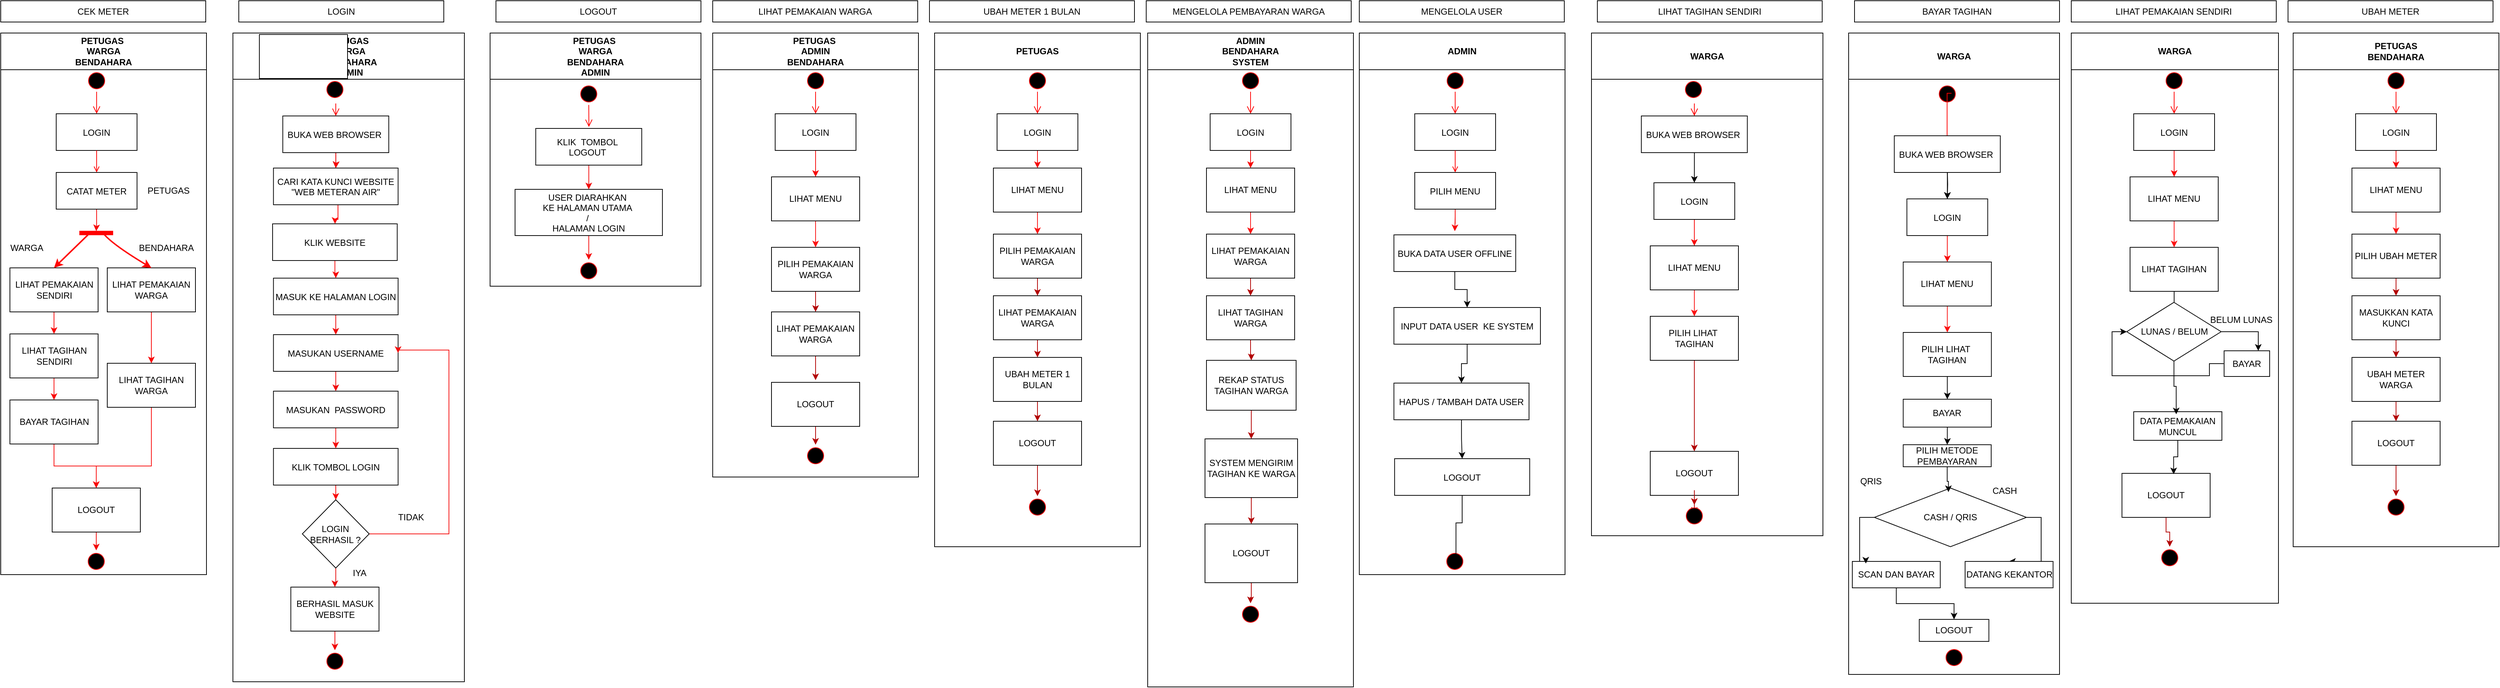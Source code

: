 <mxfile version="26.1.0">
  <diagram name="Page-1" id="Q2uplv5mBYWW7hRqVpVe">
    <mxGraphModel dx="2258" dy="1051" grid="0" gridSize="10" guides="1" tooltips="1" connect="1" arrows="1" fold="1" page="1" pageScale="1" pageWidth="1600" pageHeight="900" background="#ffffff" math="0" shadow="0">
      <root>
        <object label="" id="0">
          <mxCell />
        </object>
        <mxCell id="1" parent="0" />
        <mxCell id="xGgdWjw5-3mbTEyv7rzh-218" value="PETUGAS &#xa;WARGA&#xa;BENDAHARA" style="swimlane;whiteSpace=wrap;startSize=50;" vertex="1" parent="1">
          <mxGeometry x="82" y="136" width="280" height="738" as="geometry" />
        </mxCell>
        <mxCell id="xGgdWjw5-3mbTEyv7rzh-219" value="" style="ellipse;shape=startState;fillColor=#000000;strokeColor=#ff0000;" vertex="1" parent="xGgdWjw5-3mbTEyv7rzh-218">
          <mxGeometry x="115.5" y="50" width="30" height="30" as="geometry" />
        </mxCell>
        <mxCell id="xGgdWjw5-3mbTEyv7rzh-220" value="" style="edgeStyle=elbowEdgeStyle;elbow=horizontal;verticalAlign=bottom;endArrow=open;endSize=8;strokeColor=#FF0000;endFill=1;rounded=0" edge="1" parent="xGgdWjw5-3mbTEyv7rzh-218" source="xGgdWjw5-3mbTEyv7rzh-219" target="xGgdWjw5-3mbTEyv7rzh-221">
          <mxGeometry x="100" y="40" as="geometry">
            <mxPoint x="115" y="110" as="targetPoint" />
          </mxGeometry>
        </mxCell>
        <mxCell id="xGgdWjw5-3mbTEyv7rzh-221" value="LOGIN" style="" vertex="1" parent="xGgdWjw5-3mbTEyv7rzh-218">
          <mxGeometry x="75.5" y="110" width="110" height="50" as="geometry" />
        </mxCell>
        <mxCell id="xGgdWjw5-3mbTEyv7rzh-222" value="" style="endArrow=open;strokeColor=#FF0000;endFill=1;rounded=0;entryX=0.5;entryY=0;entryDx=0;entryDy=0;" edge="1" parent="xGgdWjw5-3mbTEyv7rzh-218" source="xGgdWjw5-3mbTEyv7rzh-221" target="xGgdWjw5-3mbTEyv7rzh-224">
          <mxGeometry relative="1" as="geometry">
            <mxPoint x="115" y="220" as="targetPoint" />
          </mxGeometry>
        </mxCell>
        <mxCell id="xGgdWjw5-3mbTEyv7rzh-223" value="" style="edgeStyle=orthogonalEdgeStyle;rounded=0;orthogonalLoop=1;jettySize=auto;html=1;strokeColor=light-dark(#f70808, #ededed);" edge="1" parent="xGgdWjw5-3mbTEyv7rzh-218" source="xGgdWjw5-3mbTEyv7rzh-224" target="xGgdWjw5-3mbTEyv7rzh-225">
          <mxGeometry relative="1" as="geometry" />
        </mxCell>
        <mxCell id="xGgdWjw5-3mbTEyv7rzh-224" value="CATAT METER" style="" vertex="1" parent="xGgdWjw5-3mbTEyv7rzh-218">
          <mxGeometry x="75.5" y="190" width="110" height="50" as="geometry" />
        </mxCell>
        <mxCell id="xGgdWjw5-3mbTEyv7rzh-225" value="" style="whiteSpace=wrap;strokeColor=#FF0000;fillColor=#FF0000;rotation=90;" vertex="1" parent="xGgdWjw5-3mbTEyv7rzh-218">
          <mxGeometry x="127.5" y="250" width="5" height="45" as="geometry" />
        </mxCell>
        <mxCell id="xGgdWjw5-3mbTEyv7rzh-226" value="" style="edgeStyle=orthogonalEdgeStyle;rounded=0;orthogonalLoop=1;jettySize=auto;html=1;strokeColor=light-dark(#f90606, #ededed);" edge="1" parent="xGgdWjw5-3mbTEyv7rzh-218" source="xGgdWjw5-3mbTEyv7rzh-227" target="xGgdWjw5-3mbTEyv7rzh-235">
          <mxGeometry relative="1" as="geometry" />
        </mxCell>
        <mxCell id="xGgdWjw5-3mbTEyv7rzh-227" value="LIHAT PEMAKAIAN SENDIRI" style="whiteSpace=wrap;html=1;" vertex="1" parent="xGgdWjw5-3mbTEyv7rzh-218">
          <mxGeometry x="12.5" y="320" width="120" height="60" as="geometry" />
        </mxCell>
        <mxCell id="xGgdWjw5-3mbTEyv7rzh-228" value="" style="edgeStyle=orthogonalEdgeStyle;rounded=0;orthogonalLoop=1;jettySize=auto;html=1;strokeColor=light-dark(#F90606,#EDEDED);" edge="1" parent="xGgdWjw5-3mbTEyv7rzh-218" source="xGgdWjw5-3mbTEyv7rzh-229" target="xGgdWjw5-3mbTEyv7rzh-237">
          <mxGeometry relative="1" as="geometry" />
        </mxCell>
        <mxCell id="xGgdWjw5-3mbTEyv7rzh-229" value="LIHAT PEMAKAIAN WARGA" style="whiteSpace=wrap;html=1;" vertex="1" parent="xGgdWjw5-3mbTEyv7rzh-218">
          <mxGeometry x="145" y="320" width="120" height="60" as="geometry" />
        </mxCell>
        <mxCell id="xGgdWjw5-3mbTEyv7rzh-230" value="" style="endArrow=classic;html=1;rounded=0;entryX=0.5;entryY=0;entryDx=0;entryDy=0;exitX=1;exitY=0.75;exitDx=0;exitDy=0;strokeColor=light-dark(#ff0505, #ededed);curved=1;strokeWidth=2;" edge="1" parent="xGgdWjw5-3mbTEyv7rzh-218" source="xGgdWjw5-3mbTEyv7rzh-225" target="xGgdWjw5-3mbTEyv7rzh-227">
          <mxGeometry width="50" height="50" relative="1" as="geometry">
            <mxPoint x="25" y="310" as="sourcePoint" />
            <mxPoint x="75" y="260" as="targetPoint" />
          </mxGeometry>
        </mxCell>
        <mxCell id="xGgdWjw5-3mbTEyv7rzh-231" value="" style="endArrow=classic;html=1;rounded=0;entryX=0.5;entryY=0;entryDx=0;entryDy=0;exitX=1;exitY=0.25;exitDx=0;exitDy=0;strokeColor=light-dark(#ff0505, #ededed);curved=1;strokeWidth=2;" edge="1" parent="xGgdWjw5-3mbTEyv7rzh-218" source="xGgdWjw5-3mbTEyv7rzh-225" target="xGgdWjw5-3mbTEyv7rzh-229">
          <mxGeometry width="50" height="50" relative="1" as="geometry">
            <mxPoint x="241" y="260" as="sourcePoint" />
            <mxPoint x="195" y="305" as="targetPoint" />
            <Array as="points">
              <mxPoint x="155" y="290" />
            </Array>
          </mxGeometry>
        </mxCell>
        <mxCell id="xGgdWjw5-3mbTEyv7rzh-232" value="WARGA" style="text;html=1;align=center;verticalAlign=middle;resizable=0;points=[];autosize=1;strokeColor=none;fillColor=none;" vertex="1" parent="xGgdWjw5-3mbTEyv7rzh-218">
          <mxGeometry y="278" width="70" height="30" as="geometry" />
        </mxCell>
        <mxCell id="xGgdWjw5-3mbTEyv7rzh-233" value="BENDAHARA" style="text;html=1;align=center;verticalAlign=middle;resizable=0;points=[];autosize=1;strokeColor=none;fillColor=none;" vertex="1" parent="xGgdWjw5-3mbTEyv7rzh-218">
          <mxGeometry x="175" y="278" width="100" height="30" as="geometry" />
        </mxCell>
        <mxCell id="xGgdWjw5-3mbTEyv7rzh-234" value="" style="edgeStyle=orthogonalEdgeStyle;rounded=0;orthogonalLoop=1;jettySize=auto;html=1;strokeColor=light-dark(#f90b0b, #ededed);" edge="1" parent="xGgdWjw5-3mbTEyv7rzh-218" source="xGgdWjw5-3mbTEyv7rzh-235" target="xGgdWjw5-3mbTEyv7rzh-239">
          <mxGeometry relative="1" as="geometry" />
        </mxCell>
        <mxCell id="xGgdWjw5-3mbTEyv7rzh-235" value="LIHAT TAGIHAN SENDIRI" style="whiteSpace=wrap;html=1;" vertex="1" parent="xGgdWjw5-3mbTEyv7rzh-218">
          <mxGeometry x="12.5" y="410" width="120" height="60" as="geometry" />
        </mxCell>
        <mxCell id="xGgdWjw5-3mbTEyv7rzh-236" style="edgeStyle=orthogonalEdgeStyle;rounded=0;orthogonalLoop=1;jettySize=auto;html=1;entryX=0.5;entryY=0;entryDx=0;entryDy=0;strokeColor=light-dark(#f90b0b, #ededed);" edge="1" parent="xGgdWjw5-3mbTEyv7rzh-218" source="xGgdWjw5-3mbTEyv7rzh-237" target="xGgdWjw5-3mbTEyv7rzh-241">
          <mxGeometry relative="1" as="geometry">
            <Array as="points">
              <mxPoint x="205" y="590" />
              <mxPoint x="130" y="590" />
            </Array>
          </mxGeometry>
        </mxCell>
        <mxCell id="xGgdWjw5-3mbTEyv7rzh-237" value="LIHAT TAGIHAN WARGA" style="whiteSpace=wrap;html=1;" vertex="1" parent="xGgdWjw5-3mbTEyv7rzh-218">
          <mxGeometry x="145" y="450" width="120" height="60" as="geometry" />
        </mxCell>
        <mxCell id="xGgdWjw5-3mbTEyv7rzh-238" value="" style="edgeStyle=orthogonalEdgeStyle;rounded=0;orthogonalLoop=1;jettySize=auto;html=1;strokeColor=light-dark(#F90B0B,#EDEDED);" edge="1" parent="xGgdWjw5-3mbTEyv7rzh-218" source="xGgdWjw5-3mbTEyv7rzh-239" target="xGgdWjw5-3mbTEyv7rzh-241">
          <mxGeometry relative="1" as="geometry" />
        </mxCell>
        <mxCell id="xGgdWjw5-3mbTEyv7rzh-239" value="BAYAR TAGIHAN" style="whiteSpace=wrap;html=1;" vertex="1" parent="xGgdWjw5-3mbTEyv7rzh-218">
          <mxGeometry x="12.5" y="500" width="120" height="60" as="geometry" />
        </mxCell>
        <mxCell id="xGgdWjw5-3mbTEyv7rzh-240" value="" style="edgeStyle=orthogonalEdgeStyle;rounded=0;orthogonalLoop=1;jettySize=auto;html=1;strokeColor=light-dark(#f20707, #ededed);" edge="1" parent="xGgdWjw5-3mbTEyv7rzh-218" source="xGgdWjw5-3mbTEyv7rzh-241" target="xGgdWjw5-3mbTEyv7rzh-243">
          <mxGeometry relative="1" as="geometry" />
        </mxCell>
        <mxCell id="xGgdWjw5-3mbTEyv7rzh-241" value="LOGOUT" style="whiteSpace=wrap;html=1;" vertex="1" parent="xGgdWjw5-3mbTEyv7rzh-218">
          <mxGeometry x="70" y="620" width="120" height="60" as="geometry" />
        </mxCell>
        <mxCell id="xGgdWjw5-3mbTEyv7rzh-242" value="PETUGAS" style="text;html=1;align=center;verticalAlign=middle;resizable=0;points=[];autosize=1;strokeColor=none;fillColor=none;" vertex="1" parent="xGgdWjw5-3mbTEyv7rzh-218">
          <mxGeometry x="190" y="202" width="75" height="26" as="geometry" />
        </mxCell>
        <mxCell id="xGgdWjw5-3mbTEyv7rzh-243" value="" style="ellipse;shape=startState;fillColor=#000000;strokeColor=#ff0000;" vertex="1" parent="xGgdWjw5-3mbTEyv7rzh-218">
          <mxGeometry x="115" y="705" width="30" height="30" as="geometry" />
        </mxCell>
        <mxCell id="xGgdWjw5-3mbTEyv7rzh-244" value="PETUGAS &#xa;WARGA&#xa;BENDAHARA&#xa;ADMIN" style="swimlane;whiteSpace=wrap;startSize=63;" vertex="1" parent="1">
          <mxGeometry x="398" y="136" width="315" height="884" as="geometry" />
        </mxCell>
        <mxCell id="xGgdWjw5-3mbTEyv7rzh-245" value="" style="ellipse;shape=startState;fillColor=#000000;strokeColor=#ff0000;" vertex="1" parent="xGgdWjw5-3mbTEyv7rzh-244">
          <mxGeometry x="123.82" y="62" width="30" height="30" as="geometry" />
        </mxCell>
        <mxCell id="xGgdWjw5-3mbTEyv7rzh-246" value="" style="edgeStyle=elbowEdgeStyle;elbow=horizontal;verticalAlign=bottom;endArrow=open;endSize=8;strokeColor=#FF0000;endFill=1;rounded=0" edge="1" parent="xGgdWjw5-3mbTEyv7rzh-244" target="xGgdWjw5-3mbTEyv7rzh-249">
          <mxGeometry x="100" y="40" as="geometry">
            <mxPoint x="124.5" y="113" as="targetPoint" />
            <mxPoint x="140" y="96" as="sourcePoint" />
          </mxGeometry>
        </mxCell>
        <mxCell id="xGgdWjw5-3mbTEyv7rzh-247" value="" style="edgeStyle=orthogonalEdgeStyle;rounded=0;orthogonalLoop=1;jettySize=auto;html=1;" edge="1" parent="xGgdWjw5-3mbTEyv7rzh-244" source="xGgdWjw5-3mbTEyv7rzh-249" target="xGgdWjw5-3mbTEyv7rzh-251">
          <mxGeometry relative="1" as="geometry" />
        </mxCell>
        <mxCell id="xGgdWjw5-3mbTEyv7rzh-248" style="edgeStyle=orthogonalEdgeStyle;rounded=0;orthogonalLoop=1;jettySize=auto;html=1;strokeColor=light-dark(#fb0404, #ededed);" edge="1" parent="xGgdWjw5-3mbTEyv7rzh-244" source="xGgdWjw5-3mbTEyv7rzh-249" target="xGgdWjw5-3mbTEyv7rzh-251">
          <mxGeometry relative="1" as="geometry" />
        </mxCell>
        <mxCell id="xGgdWjw5-3mbTEyv7rzh-249" value="BUKA WEB BROWSER " style="" vertex="1" parent="xGgdWjw5-3mbTEyv7rzh-244">
          <mxGeometry x="67.87" y="113" width="144.25" height="50" as="geometry" />
        </mxCell>
        <mxCell id="xGgdWjw5-3mbTEyv7rzh-250" value="" style="edgeStyle=orthogonalEdgeStyle;rounded=0;orthogonalLoop=1;jettySize=auto;html=1;strokeColor=light-dark(#FB0404,#EDEDED);" edge="1" parent="xGgdWjw5-3mbTEyv7rzh-244" source="xGgdWjw5-3mbTEyv7rzh-251" target="xGgdWjw5-3mbTEyv7rzh-253">
          <mxGeometry relative="1" as="geometry">
            <Array as="points">
              <mxPoint x="143" y="254" />
              <mxPoint x="139" y="254" />
            </Array>
          </mxGeometry>
        </mxCell>
        <mxCell id="xGgdWjw5-3mbTEyv7rzh-251" value="CARI KATA KUNCI WEBSITE&#xa;&quot;WEB METERAN AIR&quot;" style="" vertex="1" parent="xGgdWjw5-3mbTEyv7rzh-244">
          <mxGeometry x="55.18" y="184" width="169.63" height="50" as="geometry" />
        </mxCell>
        <mxCell id="xGgdWjw5-3mbTEyv7rzh-252" value="" style="edgeStyle=orthogonalEdgeStyle;rounded=0;orthogonalLoop=1;jettySize=auto;html=1;strokeColor=light-dark(#f70808, #ededed);" edge="1" parent="xGgdWjw5-3mbTEyv7rzh-244" source="xGgdWjw5-3mbTEyv7rzh-253" target="xGgdWjw5-3mbTEyv7rzh-255">
          <mxGeometry relative="1" as="geometry" />
        </mxCell>
        <mxCell id="xGgdWjw5-3mbTEyv7rzh-253" value="KLIK WEBSITE" style="" vertex="1" parent="xGgdWjw5-3mbTEyv7rzh-244">
          <mxGeometry x="54.0" y="260" width="169.63" height="50" as="geometry" />
        </mxCell>
        <mxCell id="xGgdWjw5-3mbTEyv7rzh-254" value="" style="edgeStyle=orthogonalEdgeStyle;rounded=0;orthogonalLoop=1;jettySize=auto;html=1;strokeColor=light-dark(#ef0b0b, #ededed);" edge="1" parent="xGgdWjw5-3mbTEyv7rzh-244" source="xGgdWjw5-3mbTEyv7rzh-255" target="xGgdWjw5-3mbTEyv7rzh-257">
          <mxGeometry relative="1" as="geometry">
            <Array as="points">
              <mxPoint x="140" y="395" />
              <mxPoint x="140" y="395" />
            </Array>
          </mxGeometry>
        </mxCell>
        <mxCell id="xGgdWjw5-3mbTEyv7rzh-255" value="MASUK KE HALAMAN LOGIN" style="" vertex="1" parent="xGgdWjw5-3mbTEyv7rzh-244">
          <mxGeometry x="55.18" y="334" width="169.63" height="50" as="geometry" />
        </mxCell>
        <mxCell id="xGgdWjw5-3mbTEyv7rzh-256" value="" style="edgeStyle=orthogonalEdgeStyle;rounded=0;orthogonalLoop=1;jettySize=auto;html=1;strokeColor=light-dark(#EF0B0B,#EDEDED);" edge="1" parent="xGgdWjw5-3mbTEyv7rzh-244" source="xGgdWjw5-3mbTEyv7rzh-257" target="xGgdWjw5-3mbTEyv7rzh-259">
          <mxGeometry relative="1" as="geometry" />
        </mxCell>
        <mxCell id="xGgdWjw5-3mbTEyv7rzh-257" value="MASUKAN USERNAME" style="" vertex="1" parent="xGgdWjw5-3mbTEyv7rzh-244">
          <mxGeometry x="55.18" y="411" width="169.63" height="50" as="geometry" />
        </mxCell>
        <mxCell id="xGgdWjw5-3mbTEyv7rzh-258" value="" style="edgeStyle=orthogonalEdgeStyle;rounded=0;orthogonalLoop=1;jettySize=auto;html=1;strokeColor=light-dark(#f50f0f, #ededed);" edge="1" parent="xGgdWjw5-3mbTEyv7rzh-244" source="xGgdWjw5-3mbTEyv7rzh-259" target="xGgdWjw5-3mbTEyv7rzh-261">
          <mxGeometry relative="1" as="geometry" />
        </mxCell>
        <mxCell id="xGgdWjw5-3mbTEyv7rzh-259" value="MASUKAN  PASSWORD" style="" vertex="1" parent="xGgdWjw5-3mbTEyv7rzh-244">
          <mxGeometry x="55.18" y="488" width="169.63" height="50" as="geometry" />
        </mxCell>
        <mxCell id="xGgdWjw5-3mbTEyv7rzh-260" value="" style="edgeStyle=orthogonalEdgeStyle;rounded=0;orthogonalLoop=1;jettySize=auto;html=1;strokeColor=light-dark(#f90606, #ededed);" edge="1" parent="xGgdWjw5-3mbTEyv7rzh-244" source="xGgdWjw5-3mbTEyv7rzh-261" target="xGgdWjw5-3mbTEyv7rzh-264">
          <mxGeometry relative="1" as="geometry" />
        </mxCell>
        <mxCell id="xGgdWjw5-3mbTEyv7rzh-261" value="KLIK TOMBOL LOGIN" style="" vertex="1" parent="xGgdWjw5-3mbTEyv7rzh-244">
          <mxGeometry x="55.18" y="566" width="169.63" height="50" as="geometry" />
        </mxCell>
        <mxCell id="xGgdWjw5-3mbTEyv7rzh-262" style="edgeStyle=orthogonalEdgeStyle;rounded=0;orthogonalLoop=1;jettySize=auto;html=1;entryX=1;entryY=0.5;entryDx=0;entryDy=0;strokeColor=light-dark(#F50F0F,#EDEDED);" edge="1" parent="xGgdWjw5-3mbTEyv7rzh-244" source="xGgdWjw5-3mbTEyv7rzh-264" target="xGgdWjw5-3mbTEyv7rzh-257">
          <mxGeometry relative="1" as="geometry">
            <mxPoint x="265" y="432" as="targetPoint" />
            <Array as="points">
              <mxPoint x="294" y="683" />
              <mxPoint x="294" y="432" />
              <mxPoint x="225" y="432" />
            </Array>
          </mxGeometry>
        </mxCell>
        <mxCell id="xGgdWjw5-3mbTEyv7rzh-263" value="" style="edgeStyle=orthogonalEdgeStyle;rounded=0;orthogonalLoop=1;jettySize=auto;html=1;strokeColor=light-dark(#e60f0f, #ededed);" edge="1" parent="xGgdWjw5-3mbTEyv7rzh-244" source="xGgdWjw5-3mbTEyv7rzh-264" target="xGgdWjw5-3mbTEyv7rzh-266">
          <mxGeometry relative="1" as="geometry" />
        </mxCell>
        <mxCell id="xGgdWjw5-3mbTEyv7rzh-264" value="LOGIN BERHASIL ?" style="rhombus;whiteSpace=wrap;html=1;" vertex="1" parent="xGgdWjw5-3mbTEyv7rzh-244">
          <mxGeometry x="94.49" y="636" width="91.01" height="93" as="geometry" />
        </mxCell>
        <mxCell id="xGgdWjw5-3mbTEyv7rzh-265" value="" style="edgeStyle=orthogonalEdgeStyle;rounded=0;orthogonalLoop=1;jettySize=auto;html=1;strokeColor=light-dark(#f10404, #ededed);" edge="1" parent="xGgdWjw5-3mbTEyv7rzh-244" source="xGgdWjw5-3mbTEyv7rzh-266" target="xGgdWjw5-3mbTEyv7rzh-267">
          <mxGeometry relative="1" as="geometry" />
        </mxCell>
        <mxCell id="xGgdWjw5-3mbTEyv7rzh-266" value="BERHASIL MASUK WEBSITE" style="whiteSpace=wrap;html=1;" vertex="1" parent="xGgdWjw5-3mbTEyv7rzh-244">
          <mxGeometry x="78.815" y="755" width="120" height="60" as="geometry" />
        </mxCell>
        <mxCell id="xGgdWjw5-3mbTEyv7rzh-267" value="" style="ellipse;shape=startState;fillColor=#000000;strokeColor=#ff0000;" vertex="1" parent="xGgdWjw5-3mbTEyv7rzh-244">
          <mxGeometry x="123.81" y="841" width="30" height="30" as="geometry" />
        </mxCell>
        <mxCell id="xGgdWjw5-3mbTEyv7rzh-268" value="TIDAK" style="text;html=1;align=center;verticalAlign=middle;resizable=0;points=[];autosize=1;strokeColor=none;fillColor=none;" vertex="1" parent="xGgdWjw5-3mbTEyv7rzh-244">
          <mxGeometry x="215" y="647" width="53" height="26" as="geometry" />
        </mxCell>
        <mxCell id="xGgdWjw5-3mbTEyv7rzh-269" value="IYA" style="text;html=1;align=center;verticalAlign=middle;resizable=0;points=[];autosize=1;strokeColor=none;fillColor=none;" vertex="1" parent="xGgdWjw5-3mbTEyv7rzh-244">
          <mxGeometry x="153.82" y="723" width="36" height="26" as="geometry" />
        </mxCell>
        <mxCell id="xGgdWjw5-3mbTEyv7rzh-270" value="PETUGAS &#xa;WARGA&#xa;BENDAHARA&#xa;ADMIN" style="swimlane;whiteSpace=wrap;startSize=63;" vertex="1" parent="1">
          <mxGeometry x="748" y="136" width="287" height="345" as="geometry" />
        </mxCell>
        <mxCell id="xGgdWjw5-3mbTEyv7rzh-271" value="" style="edgeStyle=orthogonalEdgeStyle;rounded=0;orthogonalLoop=1;jettySize=auto;html=1;strokeColor=light-dark(#f20d0d, #ededed);" edge="1" parent="xGgdWjw5-3mbTEyv7rzh-270" source="xGgdWjw5-3mbTEyv7rzh-272" target="xGgdWjw5-3mbTEyv7rzh-274">
          <mxGeometry relative="1" as="geometry" />
        </mxCell>
        <mxCell id="xGgdWjw5-3mbTEyv7rzh-272" value="KLIK  TOMBOL &#xa;LOGOUT " style="" vertex="1" parent="xGgdWjw5-3mbTEyv7rzh-270">
          <mxGeometry x="62.15" y="130" width="144.25" height="50" as="geometry" />
        </mxCell>
        <mxCell id="xGgdWjw5-3mbTEyv7rzh-273" value="" style="edgeStyle=orthogonalEdgeStyle;rounded=0;orthogonalLoop=1;jettySize=auto;html=1;strokeColor=light-dark(#f40b0b, #ededed);" edge="1" parent="xGgdWjw5-3mbTEyv7rzh-270" source="xGgdWjw5-3mbTEyv7rzh-274" target="xGgdWjw5-3mbTEyv7rzh-277">
          <mxGeometry relative="1" as="geometry" />
        </mxCell>
        <mxCell id="xGgdWjw5-3mbTEyv7rzh-274" value="USER DIARAHKAN &#xa;KE HALAMAN UTAMA &#xa;/ &#xa;HALAMAN LOGIN" style="" vertex="1" parent="xGgdWjw5-3mbTEyv7rzh-270">
          <mxGeometry x="33.99" y="213" width="200.57" height="63" as="geometry" />
        </mxCell>
        <mxCell id="xGgdWjw5-3mbTEyv7rzh-275" value="" style="ellipse;shape=startState;fillColor=#000000;strokeColor=#ff0000;" vertex="1" parent="xGgdWjw5-3mbTEyv7rzh-270">
          <mxGeometry x="119.28" y="68" width="30" height="30" as="geometry" />
        </mxCell>
        <mxCell id="xGgdWjw5-3mbTEyv7rzh-276" value="" style="edgeStyle=elbowEdgeStyle;elbow=horizontal;verticalAlign=bottom;endArrow=open;endSize=8;strokeColor=#FF0000;endFill=1;rounded=0" edge="1" parent="xGgdWjw5-3mbTEyv7rzh-270" source="xGgdWjw5-3mbTEyv7rzh-275">
          <mxGeometry x="-594" y="-1" as="geometry">
            <mxPoint x="134.25" y="128" as="targetPoint" />
          </mxGeometry>
        </mxCell>
        <mxCell id="xGgdWjw5-3mbTEyv7rzh-277" value="" style="ellipse;shape=startState;fillColor=#000000;strokeColor=#ff0000;" vertex="1" parent="xGgdWjw5-3mbTEyv7rzh-270">
          <mxGeometry x="119.28" y="309" width="30" height="30" as="geometry" />
        </mxCell>
        <mxCell id="xGgdWjw5-3mbTEyv7rzh-278" value="PETUGAS &#xa;ADMIN&#xa;BENDAHARA" style="swimlane;whiteSpace=wrap;startSize=50;" vertex="1" parent="1">
          <mxGeometry x="1051" y="136" width="280" height="605" as="geometry" />
        </mxCell>
        <mxCell id="xGgdWjw5-3mbTEyv7rzh-279" value="" style="ellipse;shape=startState;fillColor=#000000;strokeColor=#ff0000;" vertex="1" parent="xGgdWjw5-3mbTEyv7rzh-278">
          <mxGeometry x="125" y="50" width="30" height="30" as="geometry" />
        </mxCell>
        <mxCell id="xGgdWjw5-3mbTEyv7rzh-280" value="" style="edgeStyle=elbowEdgeStyle;elbow=horizontal;verticalAlign=bottom;endArrow=open;endSize=8;strokeColor=#FF0000;endFill=1;rounded=0" edge="1" parent="xGgdWjw5-3mbTEyv7rzh-278" source="xGgdWjw5-3mbTEyv7rzh-279" target="xGgdWjw5-3mbTEyv7rzh-282">
          <mxGeometry x="100" y="40" as="geometry">
            <mxPoint x="124.5" y="110" as="targetPoint" />
          </mxGeometry>
        </mxCell>
        <mxCell id="xGgdWjw5-3mbTEyv7rzh-281" value="" style="edgeStyle=orthogonalEdgeStyle;rounded=0;orthogonalLoop=1;jettySize=auto;html=1;strokeColor=light-dark(#f70808, #ededed);" edge="1" parent="xGgdWjw5-3mbTEyv7rzh-278" source="xGgdWjw5-3mbTEyv7rzh-282" target="xGgdWjw5-3mbTEyv7rzh-284">
          <mxGeometry relative="1" as="geometry" />
        </mxCell>
        <mxCell id="xGgdWjw5-3mbTEyv7rzh-282" value="LOGIN" style="" vertex="1" parent="xGgdWjw5-3mbTEyv7rzh-278">
          <mxGeometry x="85" y="110" width="110" height="50" as="geometry" />
        </mxCell>
        <mxCell id="xGgdWjw5-3mbTEyv7rzh-283" value="" style="edgeStyle=orthogonalEdgeStyle;rounded=0;orthogonalLoop=1;jettySize=auto;html=1;strokeColor=light-dark(#fb1313, #ededed);" edge="1" parent="xGgdWjw5-3mbTEyv7rzh-278" source="xGgdWjw5-3mbTEyv7rzh-284" target="xGgdWjw5-3mbTEyv7rzh-286">
          <mxGeometry relative="1" as="geometry" />
        </mxCell>
        <mxCell id="xGgdWjw5-3mbTEyv7rzh-284" value="LIHAT MENU" style="whiteSpace=wrap;html=1;" vertex="1" parent="xGgdWjw5-3mbTEyv7rzh-278">
          <mxGeometry x="80" y="196" width="120" height="60" as="geometry" />
        </mxCell>
        <mxCell id="xGgdWjw5-3mbTEyv7rzh-285" value="" style="edgeStyle=orthogonalEdgeStyle;rounded=0;orthogonalLoop=1;jettySize=auto;html=1;fillColor=#e51400;strokeColor=#B20000;" edge="1" parent="xGgdWjw5-3mbTEyv7rzh-278" source="xGgdWjw5-3mbTEyv7rzh-286" target="xGgdWjw5-3mbTEyv7rzh-288">
          <mxGeometry relative="1" as="geometry" />
        </mxCell>
        <mxCell id="xGgdWjw5-3mbTEyv7rzh-286" value="PILIH PEMAKAIAN WARGA" style="whiteSpace=wrap;html=1;" vertex="1" parent="xGgdWjw5-3mbTEyv7rzh-278">
          <mxGeometry x="80" y="292" width="120" height="60" as="geometry" />
        </mxCell>
        <mxCell id="xGgdWjw5-3mbTEyv7rzh-287" value="" style="edgeStyle=orthogonalEdgeStyle;rounded=0;orthogonalLoop=1;jettySize=auto;html=1;fillColor=#e51400;strokeColor=#B20000;" edge="1" parent="xGgdWjw5-3mbTEyv7rzh-278" source="xGgdWjw5-3mbTEyv7rzh-288">
          <mxGeometry relative="1" as="geometry">
            <mxPoint x="140" y="473" as="targetPoint" />
          </mxGeometry>
        </mxCell>
        <mxCell id="xGgdWjw5-3mbTEyv7rzh-288" value="LIHAT PEMAKAIAN WARGA" style="whiteSpace=wrap;html=1;" vertex="1" parent="xGgdWjw5-3mbTEyv7rzh-278">
          <mxGeometry x="80" y="380" width="120" height="60" as="geometry" />
        </mxCell>
        <mxCell id="xGgdWjw5-3mbTEyv7rzh-289" value="" style="edgeStyle=orthogonalEdgeStyle;rounded=0;orthogonalLoop=1;jettySize=auto;html=1;fillColor=#e51400;strokeColor=#B20000;" edge="1" parent="xGgdWjw5-3mbTEyv7rzh-278" source="xGgdWjw5-3mbTEyv7rzh-290" target="xGgdWjw5-3mbTEyv7rzh-291">
          <mxGeometry relative="1" as="geometry" />
        </mxCell>
        <mxCell id="xGgdWjw5-3mbTEyv7rzh-290" value="LOGOUT" style="whiteSpace=wrap;html=1;" vertex="1" parent="xGgdWjw5-3mbTEyv7rzh-278">
          <mxGeometry x="80" y="476" width="120" height="60" as="geometry" />
        </mxCell>
        <mxCell id="xGgdWjw5-3mbTEyv7rzh-291" value="" style="ellipse;shape=startState;fillColor=#000000;strokeColor=#ff0000;" vertex="1" parent="xGgdWjw5-3mbTEyv7rzh-278">
          <mxGeometry x="125" y="561" width="30" height="30" as="geometry" />
        </mxCell>
        <mxCell id="xGgdWjw5-3mbTEyv7rzh-292" value="PETUGAS" style="swimlane;whiteSpace=wrap;startSize=50;" vertex="1" parent="1">
          <mxGeometry x="1353" y="136" width="280" height="700" as="geometry" />
        </mxCell>
        <mxCell id="xGgdWjw5-3mbTEyv7rzh-293" value="" style="ellipse;shape=startState;fillColor=#000000;strokeColor=#ff0000;" vertex="1" parent="xGgdWjw5-3mbTEyv7rzh-292">
          <mxGeometry x="125" y="50" width="30" height="30" as="geometry" />
        </mxCell>
        <mxCell id="xGgdWjw5-3mbTEyv7rzh-294" value="" style="edgeStyle=elbowEdgeStyle;elbow=horizontal;verticalAlign=bottom;endArrow=open;endSize=8;strokeColor=#FF0000;endFill=1;rounded=0" edge="1" parent="xGgdWjw5-3mbTEyv7rzh-292" source="xGgdWjw5-3mbTEyv7rzh-293" target="xGgdWjw5-3mbTEyv7rzh-296">
          <mxGeometry x="100" y="40" as="geometry">
            <mxPoint x="124.5" y="110" as="targetPoint" />
          </mxGeometry>
        </mxCell>
        <mxCell id="xGgdWjw5-3mbTEyv7rzh-295" value="" style="edgeStyle=orthogonalEdgeStyle;rounded=0;orthogonalLoop=1;jettySize=auto;html=1;strokeColor=light-dark(#f70808, #ededed);" edge="1" parent="xGgdWjw5-3mbTEyv7rzh-292" source="xGgdWjw5-3mbTEyv7rzh-296" target="xGgdWjw5-3mbTEyv7rzh-298">
          <mxGeometry relative="1" as="geometry" />
        </mxCell>
        <mxCell id="xGgdWjw5-3mbTEyv7rzh-296" value="LOGIN" style="" vertex="1" parent="xGgdWjw5-3mbTEyv7rzh-292">
          <mxGeometry x="85" y="110" width="110" height="50" as="geometry" />
        </mxCell>
        <mxCell id="xGgdWjw5-3mbTEyv7rzh-297" value="" style="edgeStyle=orthogonalEdgeStyle;rounded=0;orthogonalLoop=1;jettySize=auto;html=1;strokeColor=light-dark(#fb1313, #ededed);" edge="1" parent="xGgdWjw5-3mbTEyv7rzh-292" source="xGgdWjw5-3mbTEyv7rzh-298" target="xGgdWjw5-3mbTEyv7rzh-300">
          <mxGeometry relative="1" as="geometry" />
        </mxCell>
        <mxCell id="xGgdWjw5-3mbTEyv7rzh-298" value="LIHAT MENU" style="whiteSpace=wrap;html=1;" vertex="1" parent="xGgdWjw5-3mbTEyv7rzh-292">
          <mxGeometry x="80" y="184" width="120" height="60" as="geometry" />
        </mxCell>
        <mxCell id="xGgdWjw5-3mbTEyv7rzh-299" value="" style="edgeStyle=orthogonalEdgeStyle;rounded=0;orthogonalLoop=1;jettySize=auto;html=1;fillColor=#e51400;strokeColor=#B20000;" edge="1" parent="xGgdWjw5-3mbTEyv7rzh-292" source="xGgdWjw5-3mbTEyv7rzh-300" target="xGgdWjw5-3mbTEyv7rzh-302">
          <mxGeometry relative="1" as="geometry" />
        </mxCell>
        <mxCell id="xGgdWjw5-3mbTEyv7rzh-300" value="PILIH PEMAKAIAN WARGA" style="whiteSpace=wrap;html=1;" vertex="1" parent="xGgdWjw5-3mbTEyv7rzh-292">
          <mxGeometry x="80" y="274" width="120" height="60" as="geometry" />
        </mxCell>
        <mxCell id="xGgdWjw5-3mbTEyv7rzh-301" value="" style="edgeStyle=orthogonalEdgeStyle;rounded=0;orthogonalLoop=1;jettySize=auto;html=1;fillColor=#e51400;strokeColor=#B20000;" edge="1" parent="xGgdWjw5-3mbTEyv7rzh-292" source="xGgdWjw5-3mbTEyv7rzh-302" target="xGgdWjw5-3mbTEyv7rzh-304">
          <mxGeometry relative="1" as="geometry" />
        </mxCell>
        <mxCell id="xGgdWjw5-3mbTEyv7rzh-302" value="LIHAT PEMAKAIAN WARGA" style="whiteSpace=wrap;html=1;" vertex="1" parent="xGgdWjw5-3mbTEyv7rzh-292">
          <mxGeometry x="80" y="358" width="120" height="60" as="geometry" />
        </mxCell>
        <mxCell id="xGgdWjw5-3mbTEyv7rzh-303" value="" style="edgeStyle=orthogonalEdgeStyle;rounded=0;orthogonalLoop=1;jettySize=auto;html=1;fillColor=#e51400;strokeColor=#B20000;" edge="1" parent="xGgdWjw5-3mbTEyv7rzh-292" source="xGgdWjw5-3mbTEyv7rzh-304" target="xGgdWjw5-3mbTEyv7rzh-306">
          <mxGeometry relative="1" as="geometry" />
        </mxCell>
        <mxCell id="xGgdWjw5-3mbTEyv7rzh-304" value="UBAH METER 1 BULAN" style="whiteSpace=wrap;html=1;" vertex="1" parent="xGgdWjw5-3mbTEyv7rzh-292">
          <mxGeometry x="80" y="442" width="120" height="60" as="geometry" />
        </mxCell>
        <mxCell id="xGgdWjw5-3mbTEyv7rzh-305" value="" style="edgeStyle=orthogonalEdgeStyle;rounded=0;orthogonalLoop=1;jettySize=auto;html=1;fillColor=#e51400;strokeColor=#B20000;" edge="1" parent="xGgdWjw5-3mbTEyv7rzh-292" source="xGgdWjw5-3mbTEyv7rzh-306" target="xGgdWjw5-3mbTEyv7rzh-307">
          <mxGeometry relative="1" as="geometry" />
        </mxCell>
        <mxCell id="xGgdWjw5-3mbTEyv7rzh-306" value="LOGOUT" style="whiteSpace=wrap;html=1;" vertex="1" parent="xGgdWjw5-3mbTEyv7rzh-292">
          <mxGeometry x="80" y="529" width="120" height="60" as="geometry" />
        </mxCell>
        <mxCell id="xGgdWjw5-3mbTEyv7rzh-307" value="" style="ellipse;shape=startState;fillColor=#000000;strokeColor=#ff0000;" vertex="1" parent="xGgdWjw5-3mbTEyv7rzh-292">
          <mxGeometry x="125" y="631" width="30" height="30" as="geometry" />
        </mxCell>
        <mxCell id="xGgdWjw5-3mbTEyv7rzh-308" value="ADMIN&#xa;BENDAHARA&#xa;SYSTEM" style="swimlane;whiteSpace=wrap;startSize=50;" vertex="1" parent="1">
          <mxGeometry x="1643" y="136" width="280" height="891" as="geometry" />
        </mxCell>
        <mxCell id="xGgdWjw5-3mbTEyv7rzh-309" value="" style="ellipse;shape=startState;fillColor=#000000;strokeColor=#ff0000;" vertex="1" parent="xGgdWjw5-3mbTEyv7rzh-308">
          <mxGeometry x="125" y="50" width="30" height="30" as="geometry" />
        </mxCell>
        <mxCell id="xGgdWjw5-3mbTEyv7rzh-310" value="" style="edgeStyle=elbowEdgeStyle;elbow=horizontal;verticalAlign=bottom;endArrow=open;endSize=8;strokeColor=#FF0000;endFill=1;rounded=0" edge="1" parent="xGgdWjw5-3mbTEyv7rzh-308" source="xGgdWjw5-3mbTEyv7rzh-309" target="xGgdWjw5-3mbTEyv7rzh-312">
          <mxGeometry x="100" y="40" as="geometry">
            <mxPoint x="124.5" y="110" as="targetPoint" />
          </mxGeometry>
        </mxCell>
        <mxCell id="xGgdWjw5-3mbTEyv7rzh-311" value="" style="edgeStyle=orthogonalEdgeStyle;rounded=0;orthogonalLoop=1;jettySize=auto;html=1;strokeColor=light-dark(#f70808, #ededed);" edge="1" parent="xGgdWjw5-3mbTEyv7rzh-308" source="xGgdWjw5-3mbTEyv7rzh-312" target="xGgdWjw5-3mbTEyv7rzh-314">
          <mxGeometry relative="1" as="geometry" />
        </mxCell>
        <mxCell id="xGgdWjw5-3mbTEyv7rzh-312" value="LOGIN" style="" vertex="1" parent="xGgdWjw5-3mbTEyv7rzh-308">
          <mxGeometry x="85" y="110" width="110" height="50" as="geometry" />
        </mxCell>
        <mxCell id="xGgdWjw5-3mbTEyv7rzh-313" value="" style="edgeStyle=orthogonalEdgeStyle;rounded=0;orthogonalLoop=1;jettySize=auto;html=1;strokeColor=light-dark(#fb1313, #ededed);" edge="1" parent="xGgdWjw5-3mbTEyv7rzh-308" source="xGgdWjw5-3mbTEyv7rzh-314" target="xGgdWjw5-3mbTEyv7rzh-316">
          <mxGeometry relative="1" as="geometry" />
        </mxCell>
        <mxCell id="xGgdWjw5-3mbTEyv7rzh-314" value="LIHAT MENU" style="whiteSpace=wrap;html=1;" vertex="1" parent="xGgdWjw5-3mbTEyv7rzh-308">
          <mxGeometry x="80" y="184" width="120" height="60" as="geometry" />
        </mxCell>
        <mxCell id="xGgdWjw5-3mbTEyv7rzh-315" value="" style="edgeStyle=orthogonalEdgeStyle;rounded=0;orthogonalLoop=1;jettySize=auto;html=1;fillColor=#e51400;strokeColor=#B20000;" edge="1" parent="xGgdWjw5-3mbTEyv7rzh-308" source="xGgdWjw5-3mbTEyv7rzh-316" target="xGgdWjw5-3mbTEyv7rzh-318">
          <mxGeometry relative="1" as="geometry" />
        </mxCell>
        <mxCell id="xGgdWjw5-3mbTEyv7rzh-316" value="LIHAT PEMAKAIAN WARGA" style="whiteSpace=wrap;html=1;" vertex="1" parent="xGgdWjw5-3mbTEyv7rzh-308">
          <mxGeometry x="80" y="274" width="120" height="60" as="geometry" />
        </mxCell>
        <mxCell id="xGgdWjw5-3mbTEyv7rzh-317" value="" style="edgeStyle=orthogonalEdgeStyle;rounded=0;orthogonalLoop=1;jettySize=auto;html=1;fillColor=#e51400;strokeColor=#B20000;" edge="1" parent="xGgdWjw5-3mbTEyv7rzh-308" source="xGgdWjw5-3mbTEyv7rzh-318" target="xGgdWjw5-3mbTEyv7rzh-320">
          <mxGeometry relative="1" as="geometry" />
        </mxCell>
        <mxCell id="xGgdWjw5-3mbTEyv7rzh-318" value="LIHAT TAGIHAN WARGA" style="whiteSpace=wrap;html=1;" vertex="1" parent="xGgdWjw5-3mbTEyv7rzh-308">
          <mxGeometry x="80" y="358" width="120" height="60" as="geometry" />
        </mxCell>
        <mxCell id="xGgdWjw5-3mbTEyv7rzh-319" value="" style="edgeStyle=orthogonalEdgeStyle;rounded=0;orthogonalLoop=1;jettySize=auto;html=1;fillColor=#e51400;strokeColor=#B20000;" edge="1" parent="xGgdWjw5-3mbTEyv7rzh-308" source="xGgdWjw5-3mbTEyv7rzh-320" target="xGgdWjw5-3mbTEyv7rzh-322">
          <mxGeometry relative="1" as="geometry" />
        </mxCell>
        <mxCell id="xGgdWjw5-3mbTEyv7rzh-320" value="REKAP STATUS TAGIHAN WARGA" style="whiteSpace=wrap;html=1;" vertex="1" parent="xGgdWjw5-3mbTEyv7rzh-308">
          <mxGeometry x="80" y="446" width="122" height="68" as="geometry" />
        </mxCell>
        <mxCell id="xGgdWjw5-3mbTEyv7rzh-321" value="" style="edgeStyle=orthogonalEdgeStyle;rounded=0;orthogonalLoop=1;jettySize=auto;html=1;fillColor=#e51400;strokeColor=#B20000;" edge="1" parent="xGgdWjw5-3mbTEyv7rzh-308" source="xGgdWjw5-3mbTEyv7rzh-322" target="xGgdWjw5-3mbTEyv7rzh-324">
          <mxGeometry relative="1" as="geometry" />
        </mxCell>
        <mxCell id="xGgdWjw5-3mbTEyv7rzh-322" value="SYSTEM MENGIRIM TAGIHAN KE WARGA" style="whiteSpace=wrap;html=1;" vertex="1" parent="xGgdWjw5-3mbTEyv7rzh-308">
          <mxGeometry x="78" y="553" width="126" height="80" as="geometry" />
        </mxCell>
        <mxCell id="xGgdWjw5-3mbTEyv7rzh-323" value="" style="edgeStyle=orthogonalEdgeStyle;rounded=0;orthogonalLoop=1;jettySize=auto;html=1;fillColor=#e51400;strokeColor=#B20000;" edge="1" parent="xGgdWjw5-3mbTEyv7rzh-308" source="xGgdWjw5-3mbTEyv7rzh-324" target="xGgdWjw5-3mbTEyv7rzh-325">
          <mxGeometry relative="1" as="geometry" />
        </mxCell>
        <mxCell id="xGgdWjw5-3mbTEyv7rzh-324" value="LOGOUT" style="whiteSpace=wrap;html=1;" vertex="1" parent="xGgdWjw5-3mbTEyv7rzh-308">
          <mxGeometry x="78" y="669" width="126" height="80" as="geometry" />
        </mxCell>
        <mxCell id="xGgdWjw5-3mbTEyv7rzh-325" value="" style="ellipse;shape=startState;fillColor=#000000;strokeColor=#ff0000;" vertex="1" parent="xGgdWjw5-3mbTEyv7rzh-308">
          <mxGeometry x="125" y="777" width="30" height="30" as="geometry" />
        </mxCell>
        <mxCell id="xGgdWjw5-3mbTEyv7rzh-326" value="" style="rounded=1;whiteSpace=wrap;html=1;" vertex="1" parent="1">
          <mxGeometry x="434" y="138" width="120" height="60" as="geometry" />
        </mxCell>
        <mxCell id="xGgdWjw5-3mbTEyv7rzh-327" value="" style="rounded=0;whiteSpace=wrap;html=1;" vertex="1" parent="1">
          <mxGeometry x="434" y="138" width="120" height="60" as="geometry" />
        </mxCell>
        <mxCell id="xGgdWjw5-3mbTEyv7rzh-328" value="CEK METER" style="rounded=0;whiteSpace=wrap;html=1;" vertex="1" parent="1">
          <mxGeometry x="82" y="92" width="279" height="29" as="geometry" />
        </mxCell>
        <mxCell id="xGgdWjw5-3mbTEyv7rzh-329" value="LOGIN" style="rounded=0;whiteSpace=wrap;html=1;" vertex="1" parent="1">
          <mxGeometry x="406" y="92" width="279" height="29" as="geometry" />
        </mxCell>
        <mxCell id="xGgdWjw5-3mbTEyv7rzh-330" value="LIHAT PEMAKAIAN WARGA" style="rounded=0;whiteSpace=wrap;html=1;" vertex="1" parent="1">
          <mxGeometry x="1051" y="92" width="279" height="29" as="geometry" />
        </mxCell>
        <mxCell id="xGgdWjw5-3mbTEyv7rzh-331" value="LOGOUT" style="rounded=0;whiteSpace=wrap;html=1;" vertex="1" parent="1">
          <mxGeometry x="756" y="92" width="279" height="29" as="geometry" />
        </mxCell>
        <mxCell id="xGgdWjw5-3mbTEyv7rzh-332" value="UBAH METER 1 BULAN" style="rounded=0;whiteSpace=wrap;html=1;" vertex="1" parent="1">
          <mxGeometry x="1346" y="92" width="279" height="29" as="geometry" />
        </mxCell>
        <mxCell id="xGgdWjw5-3mbTEyv7rzh-333" value="MENGELOLA PEMBAYARAN WARGA" style="rounded=0;whiteSpace=wrap;html=1;" vertex="1" parent="1">
          <mxGeometry x="1641" y="92" width="279" height="29" as="geometry" />
        </mxCell>
        <mxCell id="xGgdWjw5-3mbTEyv7rzh-683" value="ADMIN" style="swimlane;whiteSpace=wrap;startSize=50;" vertex="1" parent="1">
          <mxGeometry x="1931" y="136" width="280" height="738" as="geometry" />
        </mxCell>
        <mxCell id="xGgdWjw5-3mbTEyv7rzh-684" value="" style="ellipse;shape=startState;fillColor=#000000;strokeColor=#ff0000;" vertex="1" parent="xGgdWjw5-3mbTEyv7rzh-683">
          <mxGeometry x="115.5" y="50" width="30" height="30" as="geometry" />
        </mxCell>
        <mxCell id="xGgdWjw5-3mbTEyv7rzh-685" value="" style="edgeStyle=elbowEdgeStyle;elbow=horizontal;verticalAlign=bottom;endArrow=open;endSize=8;strokeColor=#FF0000;endFill=1;rounded=0" edge="1" parent="xGgdWjw5-3mbTEyv7rzh-683" source="xGgdWjw5-3mbTEyv7rzh-684" target="xGgdWjw5-3mbTEyv7rzh-686">
          <mxGeometry x="100" y="40" as="geometry">
            <mxPoint x="115" y="110" as="targetPoint" />
          </mxGeometry>
        </mxCell>
        <mxCell id="xGgdWjw5-3mbTEyv7rzh-686" value="LOGIN" style="" vertex="1" parent="xGgdWjw5-3mbTEyv7rzh-683">
          <mxGeometry x="75.5" y="110" width="110" height="50" as="geometry" />
        </mxCell>
        <mxCell id="xGgdWjw5-3mbTEyv7rzh-687" value="" style="endArrow=open;strokeColor=#FF0000;endFill=1;rounded=0;entryX=0.5;entryY=0;entryDx=0;entryDy=0;" edge="1" parent="xGgdWjw5-3mbTEyv7rzh-683" source="xGgdWjw5-3mbTEyv7rzh-686" target="xGgdWjw5-3mbTEyv7rzh-689">
          <mxGeometry relative="1" as="geometry">
            <mxPoint x="115" y="220" as="targetPoint" />
          </mxGeometry>
        </mxCell>
        <mxCell id="xGgdWjw5-3mbTEyv7rzh-688" value="" style="edgeStyle=orthogonalEdgeStyle;rounded=0;orthogonalLoop=1;jettySize=auto;html=1;strokeColor=light-dark(#f70808, #ededed);" edge="1" parent="xGgdWjw5-3mbTEyv7rzh-683" source="xGgdWjw5-3mbTEyv7rzh-689">
          <mxGeometry relative="1" as="geometry">
            <mxPoint x="130" y="270" as="targetPoint" />
          </mxGeometry>
        </mxCell>
        <mxCell id="xGgdWjw5-3mbTEyv7rzh-689" value="PILIH MENU" style="" vertex="1" parent="xGgdWjw5-3mbTEyv7rzh-683">
          <mxGeometry x="75.5" y="190" width="110" height="50" as="geometry" />
        </mxCell>
        <mxCell id="xGgdWjw5-3mbTEyv7rzh-708" value="" style="ellipse;shape=startState;fillColor=#000000;strokeColor=#ff0000;" vertex="1" parent="xGgdWjw5-3mbTEyv7rzh-683">
          <mxGeometry x="115" y="705" width="30" height="30" as="geometry" />
        </mxCell>
        <mxCell id="xGgdWjw5-3mbTEyv7rzh-801" style="edgeStyle=orthogonalEdgeStyle;rounded=0;orthogonalLoop=1;jettySize=auto;html=1;" edge="1" parent="xGgdWjw5-3mbTEyv7rzh-683" source="xGgdWjw5-3mbTEyv7rzh-799" target="xGgdWjw5-3mbTEyv7rzh-800">
          <mxGeometry relative="1" as="geometry" />
        </mxCell>
        <mxCell id="xGgdWjw5-3mbTEyv7rzh-799" value="BUKA DATA USER OFFLINE" style="" vertex="1" parent="xGgdWjw5-3mbTEyv7rzh-683">
          <mxGeometry x="47.13" y="275" width="165.75" height="50" as="geometry" />
        </mxCell>
        <mxCell id="xGgdWjw5-3mbTEyv7rzh-803" style="edgeStyle=orthogonalEdgeStyle;rounded=0;orthogonalLoop=1;jettySize=auto;html=1;" edge="1" parent="xGgdWjw5-3mbTEyv7rzh-683" source="xGgdWjw5-3mbTEyv7rzh-800" target="xGgdWjw5-3mbTEyv7rzh-802">
          <mxGeometry relative="1" as="geometry" />
        </mxCell>
        <mxCell id="xGgdWjw5-3mbTEyv7rzh-800" value="INPUT DATA USER  KE SYSTEM" style="" vertex="1" parent="xGgdWjw5-3mbTEyv7rzh-683">
          <mxGeometry x="47.13" y="374" width="199.38" height="50" as="geometry" />
        </mxCell>
        <mxCell id="xGgdWjw5-3mbTEyv7rzh-805" style="edgeStyle=orthogonalEdgeStyle;rounded=0;orthogonalLoop=1;jettySize=auto;html=1;exitX=0.5;exitY=1;exitDx=0;exitDy=0;" edge="1" parent="xGgdWjw5-3mbTEyv7rzh-683" source="xGgdWjw5-3mbTEyv7rzh-802" target="xGgdWjw5-3mbTEyv7rzh-804">
          <mxGeometry relative="1" as="geometry" />
        </mxCell>
        <mxCell id="xGgdWjw5-3mbTEyv7rzh-802" value="HAPUS / TAMBAH DATA USER" style="" vertex="1" parent="xGgdWjw5-3mbTEyv7rzh-683">
          <mxGeometry x="47.13" y="477" width="183.87" height="50" as="geometry" />
        </mxCell>
        <mxCell id="xGgdWjw5-3mbTEyv7rzh-804" value="LOGOUT" style="" vertex="1" parent="xGgdWjw5-3mbTEyv7rzh-683">
          <mxGeometry x="48.06" y="580" width="183.87" height="50" as="geometry" />
        </mxCell>
        <mxCell id="xGgdWjw5-3mbTEyv7rzh-806" style="edgeStyle=orthogonalEdgeStyle;rounded=0;orthogonalLoop=1;jettySize=auto;html=1;exitX=0.5;exitY=1;exitDx=0;exitDy=0;entryX=0.553;entryY=0.733;entryDx=0;entryDy=0;entryPerimeter=0;" edge="1" parent="xGgdWjw5-3mbTEyv7rzh-683" source="xGgdWjw5-3mbTEyv7rzh-804" target="xGgdWjw5-3mbTEyv7rzh-708">
          <mxGeometry relative="1" as="geometry" />
        </mxCell>
        <mxCell id="xGgdWjw5-3mbTEyv7rzh-709" value="WARGA" style="swimlane;whiteSpace=wrap;startSize=63;" vertex="1" parent="1">
          <mxGeometry x="2247" y="136" width="315" height="685" as="geometry" />
        </mxCell>
        <mxCell id="xGgdWjw5-3mbTEyv7rzh-710" value="" style="ellipse;shape=startState;fillColor=#000000;strokeColor=#ff0000;" vertex="1" parent="xGgdWjw5-3mbTEyv7rzh-709">
          <mxGeometry x="123.82" y="62" width="30" height="30" as="geometry" />
        </mxCell>
        <mxCell id="xGgdWjw5-3mbTEyv7rzh-711" value="" style="edgeStyle=elbowEdgeStyle;elbow=horizontal;verticalAlign=bottom;endArrow=open;endSize=8;strokeColor=#FF0000;endFill=1;rounded=0" edge="1" parent="xGgdWjw5-3mbTEyv7rzh-709" target="xGgdWjw5-3mbTEyv7rzh-714">
          <mxGeometry x="100" y="40" as="geometry">
            <mxPoint x="124.5" y="113" as="targetPoint" />
            <mxPoint x="140" y="96" as="sourcePoint" />
          </mxGeometry>
        </mxCell>
        <mxCell id="xGgdWjw5-3mbTEyv7rzh-817" style="edgeStyle=orthogonalEdgeStyle;rounded=0;orthogonalLoop=1;jettySize=auto;html=1;" edge="1" parent="xGgdWjw5-3mbTEyv7rzh-709" source="xGgdWjw5-3mbTEyv7rzh-714" target="xGgdWjw5-3mbTEyv7rzh-808">
          <mxGeometry relative="1" as="geometry" />
        </mxCell>
        <mxCell id="xGgdWjw5-3mbTEyv7rzh-714" value="BUKA WEB BROWSER " style="" vertex="1" parent="xGgdWjw5-3mbTEyv7rzh-709">
          <mxGeometry x="67.87" y="113" width="144.25" height="50" as="geometry" />
        </mxCell>
        <mxCell id="xGgdWjw5-3mbTEyv7rzh-807" value="" style="edgeStyle=orthogonalEdgeStyle;rounded=0;orthogonalLoop=1;jettySize=auto;html=1;strokeColor=light-dark(#f70808, #ededed);" edge="1" parent="xGgdWjw5-3mbTEyv7rzh-709" source="xGgdWjw5-3mbTEyv7rzh-808" target="xGgdWjw5-3mbTEyv7rzh-810">
          <mxGeometry relative="1" as="geometry" />
        </mxCell>
        <mxCell id="xGgdWjw5-3mbTEyv7rzh-808" value="LOGIN" style="" vertex="1" parent="xGgdWjw5-3mbTEyv7rzh-709">
          <mxGeometry x="85" y="204" width="110" height="50" as="geometry" />
        </mxCell>
        <mxCell id="xGgdWjw5-3mbTEyv7rzh-809" value="" style="edgeStyle=orthogonalEdgeStyle;rounded=0;orthogonalLoop=1;jettySize=auto;html=1;strokeColor=light-dark(#fb1313, #ededed);" edge="1" parent="xGgdWjw5-3mbTEyv7rzh-709" source="xGgdWjw5-3mbTEyv7rzh-810" target="xGgdWjw5-3mbTEyv7rzh-812">
          <mxGeometry relative="1" as="geometry" />
        </mxCell>
        <mxCell id="xGgdWjw5-3mbTEyv7rzh-810" value="LIHAT MENU" style="whiteSpace=wrap;html=1;" vertex="1" parent="xGgdWjw5-3mbTEyv7rzh-709">
          <mxGeometry x="80" y="290" width="120" height="60" as="geometry" />
        </mxCell>
        <mxCell id="xGgdWjw5-3mbTEyv7rzh-811" value="" style="edgeStyle=orthogonalEdgeStyle;rounded=0;orthogonalLoop=1;jettySize=auto;html=1;fillColor=#e51400;strokeColor=#B20000;" edge="1" parent="xGgdWjw5-3mbTEyv7rzh-709" source="xGgdWjw5-3mbTEyv7rzh-812" target="xGgdWjw5-3mbTEyv7rzh-816">
          <mxGeometry relative="1" as="geometry">
            <mxPoint x="140" y="474" as="targetPoint" />
          </mxGeometry>
        </mxCell>
        <mxCell id="xGgdWjw5-3mbTEyv7rzh-812" value="PILIH LIHAT&amp;nbsp;&lt;br&gt;TAGIHAN" style="whiteSpace=wrap;html=1;" vertex="1" parent="xGgdWjw5-3mbTEyv7rzh-709">
          <mxGeometry x="80" y="386" width="120" height="60" as="geometry" />
        </mxCell>
        <mxCell id="xGgdWjw5-3mbTEyv7rzh-815" value="" style="edgeStyle=orthogonalEdgeStyle;rounded=0;orthogonalLoop=1;jettySize=auto;html=1;fillColor=#e51400;strokeColor=#B20000;" edge="1" parent="xGgdWjw5-3mbTEyv7rzh-709" source="xGgdWjw5-3mbTEyv7rzh-732">
          <mxGeometry relative="1" as="geometry">
            <mxPoint x="140" y="655" as="targetPoint" />
          </mxGeometry>
        </mxCell>
        <mxCell id="xGgdWjw5-3mbTEyv7rzh-816" value="LOGOUT" style="whiteSpace=wrap;html=1;" vertex="1" parent="xGgdWjw5-3mbTEyv7rzh-709">
          <mxGeometry x="80" y="570" width="120" height="60" as="geometry" />
        </mxCell>
        <mxCell id="xGgdWjw5-3mbTEyv7rzh-818" value="" style="edgeStyle=orthogonalEdgeStyle;rounded=0;orthogonalLoop=1;jettySize=auto;html=1;fillColor=#e51400;strokeColor=#B20000;" edge="1" parent="xGgdWjw5-3mbTEyv7rzh-709" source="xGgdWjw5-3mbTEyv7rzh-816" target="xGgdWjw5-3mbTEyv7rzh-732">
          <mxGeometry relative="1" as="geometry">
            <mxPoint x="2387" y="791" as="targetPoint" />
            <mxPoint x="2387" y="766" as="sourcePoint" />
          </mxGeometry>
        </mxCell>
        <mxCell id="xGgdWjw5-3mbTEyv7rzh-732" value="" style="ellipse;shape=startState;fillColor=#000000;strokeColor=#ff0000;" vertex="1" parent="xGgdWjw5-3mbTEyv7rzh-709">
          <mxGeometry x="125" y="643" width="30" height="30" as="geometry" />
        </mxCell>
        <mxCell id="xGgdWjw5-3mbTEyv7rzh-735" value="WARGA" style="swimlane;whiteSpace=wrap;startSize=63;" vertex="1" parent="1">
          <mxGeometry x="2597" y="136" width="287" height="874" as="geometry" />
        </mxCell>
        <mxCell id="xGgdWjw5-3mbTEyv7rzh-740" value="" style="ellipse;shape=startState;fillColor=#000000;strokeColor=#ff0000;" vertex="1" parent="xGgdWjw5-3mbTEyv7rzh-735">
          <mxGeometry x="119.28" y="68" width="30" height="30" as="geometry" />
        </mxCell>
        <mxCell id="xGgdWjw5-3mbTEyv7rzh-741" value="" style="edgeStyle=elbowEdgeStyle;elbow=horizontal;verticalAlign=bottom;endArrow=open;endSize=8;strokeColor=#FF0000;endFill=1;rounded=0;entryX=0.454;entryY=0.104;entryDx=0;entryDy=0;entryPerimeter=0;exitX=0.692;exitY=0.469;exitDx=0;exitDy=0;exitPerimeter=0;" edge="1" parent="xGgdWjw5-3mbTEyv7rzh-735" source="xGgdWjw5-3mbTEyv7rzh-740" target="xGgdWjw5-3mbTEyv7rzh-825">
          <mxGeometry x="-594" y="-1" as="geometry">
            <mxPoint x="134.25" y="128" as="targetPoint" />
          </mxGeometry>
        </mxCell>
        <mxCell id="xGgdWjw5-3mbTEyv7rzh-742" value="" style="ellipse;shape=startState;fillColor=#000000;strokeColor=#ff0000;" vertex="1" parent="xGgdWjw5-3mbTEyv7rzh-735">
          <mxGeometry x="128.5" y="836" width="30" height="30" as="geometry" />
        </mxCell>
        <mxCell id="xGgdWjw5-3mbTEyv7rzh-819" style="edgeStyle=orthogonalEdgeStyle;rounded=0;orthogonalLoop=1;jettySize=auto;html=1;" edge="1" parent="xGgdWjw5-3mbTEyv7rzh-735" target="xGgdWjw5-3mbTEyv7rzh-821">
          <mxGeometry relative="1" as="geometry">
            <mxPoint x="134.28" y="185" as="sourcePoint" />
          </mxGeometry>
        </mxCell>
        <mxCell id="xGgdWjw5-3mbTEyv7rzh-820" value="" style="edgeStyle=orthogonalEdgeStyle;rounded=0;orthogonalLoop=1;jettySize=auto;html=1;strokeColor=light-dark(#f70808, #ededed);" edge="1" parent="xGgdWjw5-3mbTEyv7rzh-735" source="xGgdWjw5-3mbTEyv7rzh-821" target="xGgdWjw5-3mbTEyv7rzh-823">
          <mxGeometry relative="1" as="geometry" />
        </mxCell>
        <mxCell id="xGgdWjw5-3mbTEyv7rzh-821" value="LOGIN" style="" vertex="1" parent="xGgdWjw5-3mbTEyv7rzh-735">
          <mxGeometry x="79.28" y="226" width="110" height="50" as="geometry" />
        </mxCell>
        <mxCell id="xGgdWjw5-3mbTEyv7rzh-822" value="" style="edgeStyle=orthogonalEdgeStyle;rounded=0;orthogonalLoop=1;jettySize=auto;html=1;strokeColor=light-dark(#fb1313, #ededed);" edge="1" parent="xGgdWjw5-3mbTEyv7rzh-735" source="xGgdWjw5-3mbTEyv7rzh-823" target="xGgdWjw5-3mbTEyv7rzh-824">
          <mxGeometry relative="1" as="geometry" />
        </mxCell>
        <mxCell id="xGgdWjw5-3mbTEyv7rzh-823" value="LIHAT MENU" style="whiteSpace=wrap;html=1;" vertex="1" parent="xGgdWjw5-3mbTEyv7rzh-735">
          <mxGeometry x="74.28" y="312" width="120" height="60" as="geometry" />
        </mxCell>
        <mxCell id="xGgdWjw5-3mbTEyv7rzh-828" style="edgeStyle=orthogonalEdgeStyle;rounded=0;orthogonalLoop=1;jettySize=auto;html=1;" edge="1" parent="xGgdWjw5-3mbTEyv7rzh-735" source="xGgdWjw5-3mbTEyv7rzh-824" target="xGgdWjw5-3mbTEyv7rzh-827">
          <mxGeometry relative="1" as="geometry" />
        </mxCell>
        <mxCell id="xGgdWjw5-3mbTEyv7rzh-824" value="PILIH LIHAT&amp;nbsp;&lt;br&gt;TAGIHAN" style="whiteSpace=wrap;html=1;" vertex="1" parent="xGgdWjw5-3mbTEyv7rzh-735">
          <mxGeometry x="74.28" y="408" width="120" height="60" as="geometry" />
        </mxCell>
        <mxCell id="xGgdWjw5-3mbTEyv7rzh-826" value="" style="edgeStyle=orthogonalEdgeStyle;rounded=0;orthogonalLoop=1;jettySize=auto;html=1;" edge="1" parent="xGgdWjw5-3mbTEyv7rzh-735" source="xGgdWjw5-3mbTEyv7rzh-825" target="xGgdWjw5-3mbTEyv7rzh-821">
          <mxGeometry relative="1" as="geometry" />
        </mxCell>
        <mxCell id="xGgdWjw5-3mbTEyv7rzh-825" value="BUKA WEB BROWSER " style="" vertex="1" parent="xGgdWjw5-3mbTEyv7rzh-735">
          <mxGeometry x="62.15" y="140" width="144.25" height="50" as="geometry" />
        </mxCell>
        <mxCell id="xGgdWjw5-3mbTEyv7rzh-830" style="edgeStyle=orthogonalEdgeStyle;rounded=0;orthogonalLoop=1;jettySize=auto;html=1;" edge="1" parent="xGgdWjw5-3mbTEyv7rzh-735" source="xGgdWjw5-3mbTEyv7rzh-827" target="xGgdWjw5-3mbTEyv7rzh-829">
          <mxGeometry relative="1" as="geometry" />
        </mxCell>
        <mxCell id="xGgdWjw5-3mbTEyv7rzh-827" value="BAYAR" style="whiteSpace=wrap;html=1;" vertex="1" parent="xGgdWjw5-3mbTEyv7rzh-735">
          <mxGeometry x="74.28" y="499" width="120" height="38" as="geometry" />
        </mxCell>
        <mxCell id="xGgdWjw5-3mbTEyv7rzh-829" value="PILIH METODE PEMBAYARAN" style="whiteSpace=wrap;html=1;" vertex="1" parent="xGgdWjw5-3mbTEyv7rzh-735">
          <mxGeometry x="74.28" y="561" width="119.72" height="30" as="geometry" />
        </mxCell>
        <mxCell id="xGgdWjw5-3mbTEyv7rzh-840" style="edgeStyle=orthogonalEdgeStyle;rounded=0;orthogonalLoop=1;jettySize=auto;html=1;" edge="1" parent="xGgdWjw5-3mbTEyv7rzh-735" source="xGgdWjw5-3mbTEyv7rzh-831" target="xGgdWjw5-3mbTEyv7rzh-839">
          <mxGeometry relative="1" as="geometry" />
        </mxCell>
        <mxCell id="xGgdWjw5-3mbTEyv7rzh-831" value="SCAN DAN BAYAR" style="whiteSpace=wrap;html=1;" vertex="1" parent="xGgdWjw5-3mbTEyv7rzh-735">
          <mxGeometry x="5.0" y="720" width="119.72" height="36" as="geometry" />
        </mxCell>
        <mxCell id="xGgdWjw5-3mbTEyv7rzh-835" style="edgeStyle=orthogonalEdgeStyle;rounded=0;orthogonalLoop=1;jettySize=auto;html=1;exitX=1;exitY=0.5;exitDx=0;exitDy=0;" edge="1" parent="xGgdWjw5-3mbTEyv7rzh-735" source="xGgdWjw5-3mbTEyv7rzh-833" target="xGgdWjw5-3mbTEyv7rzh-834">
          <mxGeometry relative="1" as="geometry" />
        </mxCell>
        <mxCell id="xGgdWjw5-3mbTEyv7rzh-833" value="CASH / QRIS" style="rhombus;whiteSpace=wrap;html=1;" vertex="1" parent="xGgdWjw5-3mbTEyv7rzh-735">
          <mxGeometry x="35" y="620" width="207" height="80" as="geometry" />
        </mxCell>
        <mxCell id="xGgdWjw5-3mbTEyv7rzh-834" value="DATANG KEKANTOR" style="whiteSpace=wrap;html=1;" vertex="1" parent="xGgdWjw5-3mbTEyv7rzh-735">
          <mxGeometry x="158.5" y="720" width="119.72" height="36" as="geometry" />
        </mxCell>
        <mxCell id="xGgdWjw5-3mbTEyv7rzh-836" style="edgeStyle=orthogonalEdgeStyle;rounded=0;orthogonalLoop=1;jettySize=auto;html=1;exitX=0;exitY=0.5;exitDx=0;exitDy=0;entryX=0.154;entryY=0.08;entryDx=0;entryDy=0;entryPerimeter=0;" edge="1" parent="xGgdWjw5-3mbTEyv7rzh-735" source="xGgdWjw5-3mbTEyv7rzh-833" target="xGgdWjw5-3mbTEyv7rzh-831">
          <mxGeometry relative="1" as="geometry" />
        </mxCell>
        <mxCell id="xGgdWjw5-3mbTEyv7rzh-839" value="LOGOUT" style="whiteSpace=wrap;html=1;" vertex="1" parent="xGgdWjw5-3mbTEyv7rzh-735">
          <mxGeometry x="96.14" y="799" width="94.72" height="30" as="geometry" />
        </mxCell>
        <mxCell id="xGgdWjw5-3mbTEyv7rzh-841" style="edgeStyle=orthogonalEdgeStyle;rounded=0;orthogonalLoop=1;jettySize=auto;html=1;entryX=0.487;entryY=0.069;entryDx=0;entryDy=0;entryPerimeter=0;" edge="1" parent="xGgdWjw5-3mbTEyv7rzh-735" source="xGgdWjw5-3mbTEyv7rzh-829" target="xGgdWjw5-3mbTEyv7rzh-833">
          <mxGeometry relative="1" as="geometry" />
        </mxCell>
        <mxCell id="xGgdWjw5-3mbTEyv7rzh-743" value="WARGA" style="swimlane;whiteSpace=wrap;startSize=50;" vertex="1" parent="1">
          <mxGeometry x="2900" y="136" width="282" height="777" as="geometry" />
        </mxCell>
        <mxCell id="xGgdWjw5-3mbTEyv7rzh-744" value="" style="ellipse;shape=startState;fillColor=#000000;strokeColor=#ff0000;" vertex="1" parent="xGgdWjw5-3mbTEyv7rzh-743">
          <mxGeometry x="125" y="50" width="30" height="30" as="geometry" />
        </mxCell>
        <mxCell id="xGgdWjw5-3mbTEyv7rzh-745" value="" style="edgeStyle=elbowEdgeStyle;elbow=horizontal;verticalAlign=bottom;endArrow=open;endSize=8;strokeColor=#FF0000;endFill=1;rounded=0" edge="1" parent="xGgdWjw5-3mbTEyv7rzh-743" source="xGgdWjw5-3mbTEyv7rzh-744" target="xGgdWjw5-3mbTEyv7rzh-747">
          <mxGeometry x="100" y="40" as="geometry">
            <mxPoint x="124.5" y="110" as="targetPoint" />
          </mxGeometry>
        </mxCell>
        <mxCell id="xGgdWjw5-3mbTEyv7rzh-746" value="" style="edgeStyle=orthogonalEdgeStyle;rounded=0;orthogonalLoop=1;jettySize=auto;html=1;strokeColor=light-dark(#f70808, #ededed);" edge="1" parent="xGgdWjw5-3mbTEyv7rzh-743" source="xGgdWjw5-3mbTEyv7rzh-747" target="xGgdWjw5-3mbTEyv7rzh-749">
          <mxGeometry relative="1" as="geometry" />
        </mxCell>
        <mxCell id="xGgdWjw5-3mbTEyv7rzh-747" value="LOGIN" style="" vertex="1" parent="xGgdWjw5-3mbTEyv7rzh-743">
          <mxGeometry x="85" y="110" width="110" height="50" as="geometry" />
        </mxCell>
        <mxCell id="xGgdWjw5-3mbTEyv7rzh-748" value="" style="edgeStyle=orthogonalEdgeStyle;rounded=0;orthogonalLoop=1;jettySize=auto;html=1;strokeColor=light-dark(#fb1313, #ededed);" edge="1" parent="xGgdWjw5-3mbTEyv7rzh-743" source="xGgdWjw5-3mbTEyv7rzh-749" target="xGgdWjw5-3mbTEyv7rzh-751">
          <mxGeometry relative="1" as="geometry" />
        </mxCell>
        <mxCell id="xGgdWjw5-3mbTEyv7rzh-749" value="LIHAT MENU" style="whiteSpace=wrap;html=1;" vertex="1" parent="xGgdWjw5-3mbTEyv7rzh-743">
          <mxGeometry x="80" y="196" width="120" height="60" as="geometry" />
        </mxCell>
        <mxCell id="xGgdWjw5-3mbTEyv7rzh-849" style="edgeStyle=orthogonalEdgeStyle;rounded=0;orthogonalLoop=1;jettySize=auto;html=1;" edge="1" parent="xGgdWjw5-3mbTEyv7rzh-743" source="xGgdWjw5-3mbTEyv7rzh-751" target="xGgdWjw5-3mbTEyv7rzh-843">
          <mxGeometry relative="1" as="geometry" />
        </mxCell>
        <mxCell id="xGgdWjw5-3mbTEyv7rzh-751" value="LIHAT TAGIHAN" style="whiteSpace=wrap;html=1;" vertex="1" parent="xGgdWjw5-3mbTEyv7rzh-743">
          <mxGeometry x="80" y="292" width="120" height="60" as="geometry" />
        </mxCell>
        <mxCell id="xGgdWjw5-3mbTEyv7rzh-754" value="" style="edgeStyle=orthogonalEdgeStyle;rounded=0;orthogonalLoop=1;jettySize=auto;html=1;fillColor=#e51400;strokeColor=#B20000;" edge="1" parent="xGgdWjw5-3mbTEyv7rzh-743" source="xGgdWjw5-3mbTEyv7rzh-755" target="xGgdWjw5-3mbTEyv7rzh-756">
          <mxGeometry relative="1" as="geometry" />
        </mxCell>
        <mxCell id="xGgdWjw5-3mbTEyv7rzh-755" value="LOGOUT" style="whiteSpace=wrap;html=1;" vertex="1" parent="xGgdWjw5-3mbTEyv7rzh-743">
          <mxGeometry x="69" y="600" width="120" height="60" as="geometry" />
        </mxCell>
        <mxCell id="xGgdWjw5-3mbTEyv7rzh-756" value="" style="ellipse;shape=startState;fillColor=#000000;strokeColor=#ff0000;" vertex="1" parent="xGgdWjw5-3mbTEyv7rzh-743">
          <mxGeometry x="119" y="700" width="30" height="30" as="geometry" />
        </mxCell>
        <mxCell id="xGgdWjw5-3mbTEyv7rzh-845" style="edgeStyle=orthogonalEdgeStyle;rounded=0;orthogonalLoop=1;jettySize=auto;html=1;entryX=0.75;entryY=0;entryDx=0;entryDy=0;" edge="1" parent="xGgdWjw5-3mbTEyv7rzh-743" source="xGgdWjw5-3mbTEyv7rzh-843" target="xGgdWjw5-3mbTEyv7rzh-844">
          <mxGeometry relative="1" as="geometry" />
        </mxCell>
        <mxCell id="xGgdWjw5-3mbTEyv7rzh-843" value="LUNAS / BELUM" style="rhombus;whiteSpace=wrap;html=1;" vertex="1" parent="xGgdWjw5-3mbTEyv7rzh-743">
          <mxGeometry x="75.5" y="367" width="128.5" height="80" as="geometry" />
        </mxCell>
        <mxCell id="xGgdWjw5-3mbTEyv7rzh-846" style="edgeStyle=orthogonalEdgeStyle;rounded=0;orthogonalLoop=1;jettySize=auto;html=1;entryX=0;entryY=0.5;entryDx=0;entryDy=0;" edge="1" parent="xGgdWjw5-3mbTEyv7rzh-743" source="xGgdWjw5-3mbTEyv7rzh-844" target="xGgdWjw5-3mbTEyv7rzh-843">
          <mxGeometry relative="1" as="geometry" />
        </mxCell>
        <mxCell id="xGgdWjw5-3mbTEyv7rzh-844" value="BAYAR" style="whiteSpace=wrap;html=1;" vertex="1" parent="xGgdWjw5-3mbTEyv7rzh-743">
          <mxGeometry x="208" y="433" width="62" height="35" as="geometry" />
        </mxCell>
        <mxCell id="xGgdWjw5-3mbTEyv7rzh-847" value="BELUM LUNAS" style="text;html=1;align=center;verticalAlign=middle;resizable=0;points=[];autosize=1;strokeColor=none;fillColor=none;" vertex="1" parent="xGgdWjw5-3mbTEyv7rzh-743">
          <mxGeometry x="179" y="378" width="103" height="26" as="geometry" />
        </mxCell>
        <mxCell id="xGgdWjw5-3mbTEyv7rzh-848" value="DATA PEMAKAIAN MUNCUL" style="whiteSpace=wrap;html=1;" vertex="1" parent="xGgdWjw5-3mbTEyv7rzh-743">
          <mxGeometry x="85" y="516" width="120" height="39" as="geometry" />
        </mxCell>
        <mxCell id="xGgdWjw5-3mbTEyv7rzh-850" style="edgeStyle=orthogonalEdgeStyle;rounded=0;orthogonalLoop=1;jettySize=auto;html=1;entryX=0.482;entryY=0.091;entryDx=0;entryDy=0;entryPerimeter=0;" edge="1" parent="xGgdWjw5-3mbTEyv7rzh-743" source="xGgdWjw5-3mbTEyv7rzh-843" target="xGgdWjw5-3mbTEyv7rzh-848">
          <mxGeometry relative="1" as="geometry" />
        </mxCell>
        <mxCell id="xGgdWjw5-3mbTEyv7rzh-851" style="edgeStyle=orthogonalEdgeStyle;rounded=0;orthogonalLoop=1;jettySize=auto;html=1;entryX=0.586;entryY=0.02;entryDx=0;entryDy=0;entryPerimeter=0;" edge="1" parent="xGgdWjw5-3mbTEyv7rzh-743" source="xGgdWjw5-3mbTEyv7rzh-848" target="xGgdWjw5-3mbTEyv7rzh-755">
          <mxGeometry relative="1" as="geometry" />
        </mxCell>
        <mxCell id="xGgdWjw5-3mbTEyv7rzh-757" value="PETUGAS&#xa;BENDAHARA" style="swimlane;whiteSpace=wrap;startSize=50;" vertex="1" parent="1">
          <mxGeometry x="3202" y="136" width="280" height="700" as="geometry" />
        </mxCell>
        <mxCell id="xGgdWjw5-3mbTEyv7rzh-758" value="" style="ellipse;shape=startState;fillColor=#000000;strokeColor=#ff0000;" vertex="1" parent="xGgdWjw5-3mbTEyv7rzh-757">
          <mxGeometry x="125" y="50" width="30" height="30" as="geometry" />
        </mxCell>
        <mxCell id="xGgdWjw5-3mbTEyv7rzh-759" value="" style="edgeStyle=elbowEdgeStyle;elbow=horizontal;verticalAlign=bottom;endArrow=open;endSize=8;strokeColor=#FF0000;endFill=1;rounded=0" edge="1" parent="xGgdWjw5-3mbTEyv7rzh-757" source="xGgdWjw5-3mbTEyv7rzh-758" target="xGgdWjw5-3mbTEyv7rzh-761">
          <mxGeometry x="100" y="40" as="geometry">
            <mxPoint x="124.5" y="110" as="targetPoint" />
          </mxGeometry>
        </mxCell>
        <mxCell id="xGgdWjw5-3mbTEyv7rzh-760" value="" style="edgeStyle=orthogonalEdgeStyle;rounded=0;orthogonalLoop=1;jettySize=auto;html=1;strokeColor=light-dark(#f70808, #ededed);" edge="1" parent="xGgdWjw5-3mbTEyv7rzh-757" source="xGgdWjw5-3mbTEyv7rzh-761" target="xGgdWjw5-3mbTEyv7rzh-763">
          <mxGeometry relative="1" as="geometry" />
        </mxCell>
        <mxCell id="xGgdWjw5-3mbTEyv7rzh-761" value="LOGIN" style="" vertex="1" parent="xGgdWjw5-3mbTEyv7rzh-757">
          <mxGeometry x="85" y="110" width="110" height="50" as="geometry" />
        </mxCell>
        <mxCell id="xGgdWjw5-3mbTEyv7rzh-762" value="" style="edgeStyle=orthogonalEdgeStyle;rounded=0;orthogonalLoop=1;jettySize=auto;html=1;strokeColor=light-dark(#fb1313, #ededed);" edge="1" parent="xGgdWjw5-3mbTEyv7rzh-757" source="xGgdWjw5-3mbTEyv7rzh-763" target="xGgdWjw5-3mbTEyv7rzh-765">
          <mxGeometry relative="1" as="geometry" />
        </mxCell>
        <mxCell id="xGgdWjw5-3mbTEyv7rzh-763" value="LIHAT MENU" style="whiteSpace=wrap;html=1;" vertex="1" parent="xGgdWjw5-3mbTEyv7rzh-757">
          <mxGeometry x="80" y="184" width="120" height="60" as="geometry" />
        </mxCell>
        <mxCell id="xGgdWjw5-3mbTEyv7rzh-764" value="" style="edgeStyle=orthogonalEdgeStyle;rounded=0;orthogonalLoop=1;jettySize=auto;html=1;fillColor=#e51400;strokeColor=#B20000;" edge="1" parent="xGgdWjw5-3mbTEyv7rzh-757" source="xGgdWjw5-3mbTEyv7rzh-765" target="xGgdWjw5-3mbTEyv7rzh-767">
          <mxGeometry relative="1" as="geometry" />
        </mxCell>
        <mxCell id="xGgdWjw5-3mbTEyv7rzh-765" value="PILIH UBAH METER" style="whiteSpace=wrap;html=1;" vertex="1" parent="xGgdWjw5-3mbTEyv7rzh-757">
          <mxGeometry x="80" y="274" width="120" height="60" as="geometry" />
        </mxCell>
        <mxCell id="xGgdWjw5-3mbTEyv7rzh-766" value="" style="edgeStyle=orthogonalEdgeStyle;rounded=0;orthogonalLoop=1;jettySize=auto;html=1;fillColor=#e51400;strokeColor=#B20000;" edge="1" parent="xGgdWjw5-3mbTEyv7rzh-757" source="xGgdWjw5-3mbTEyv7rzh-767" target="xGgdWjw5-3mbTEyv7rzh-769">
          <mxGeometry relative="1" as="geometry" />
        </mxCell>
        <mxCell id="xGgdWjw5-3mbTEyv7rzh-767" value="MASUKKAN KATA KUNCI" style="whiteSpace=wrap;html=1;" vertex="1" parent="xGgdWjw5-3mbTEyv7rzh-757">
          <mxGeometry x="80" y="358" width="120" height="60" as="geometry" />
        </mxCell>
        <mxCell id="xGgdWjw5-3mbTEyv7rzh-768" value="" style="edgeStyle=orthogonalEdgeStyle;rounded=0;orthogonalLoop=1;jettySize=auto;html=1;fillColor=#e51400;strokeColor=#B20000;" edge="1" parent="xGgdWjw5-3mbTEyv7rzh-757" source="xGgdWjw5-3mbTEyv7rzh-769" target="xGgdWjw5-3mbTEyv7rzh-771">
          <mxGeometry relative="1" as="geometry" />
        </mxCell>
        <mxCell id="xGgdWjw5-3mbTEyv7rzh-769" value="UBAH METER WARGA" style="whiteSpace=wrap;html=1;" vertex="1" parent="xGgdWjw5-3mbTEyv7rzh-757">
          <mxGeometry x="80" y="442" width="120" height="60" as="geometry" />
        </mxCell>
        <mxCell id="xGgdWjw5-3mbTEyv7rzh-770" value="" style="edgeStyle=orthogonalEdgeStyle;rounded=0;orthogonalLoop=1;jettySize=auto;html=1;fillColor=#e51400;strokeColor=#B20000;" edge="1" parent="xGgdWjw5-3mbTEyv7rzh-757" source="xGgdWjw5-3mbTEyv7rzh-771" target="xGgdWjw5-3mbTEyv7rzh-772">
          <mxGeometry relative="1" as="geometry" />
        </mxCell>
        <mxCell id="xGgdWjw5-3mbTEyv7rzh-771" value="LOGOUT" style="whiteSpace=wrap;html=1;" vertex="1" parent="xGgdWjw5-3mbTEyv7rzh-757">
          <mxGeometry x="80" y="529" width="120" height="60" as="geometry" />
        </mxCell>
        <mxCell id="xGgdWjw5-3mbTEyv7rzh-772" value="" style="ellipse;shape=startState;fillColor=#000000;strokeColor=#ff0000;" vertex="1" parent="xGgdWjw5-3mbTEyv7rzh-757">
          <mxGeometry x="125" y="631" width="30" height="30" as="geometry" />
        </mxCell>
        <mxCell id="xGgdWjw5-3mbTEyv7rzh-793" value="MENGELOLA USER" style="rounded=0;whiteSpace=wrap;html=1;" vertex="1" parent="1">
          <mxGeometry x="1931" y="92" width="279" height="29" as="geometry" />
        </mxCell>
        <mxCell id="xGgdWjw5-3mbTEyv7rzh-794" value="LIHAT TAGIHAN SENDIRI" style="rounded=0;whiteSpace=wrap;html=1;" vertex="1" parent="1">
          <mxGeometry x="2255" y="92" width="306" height="29" as="geometry" />
        </mxCell>
        <mxCell id="xGgdWjw5-3mbTEyv7rzh-795" value="LIHAT PEMAKAIAN SENDIRI" style="rounded=0;whiteSpace=wrap;html=1;" vertex="1" parent="1">
          <mxGeometry x="2900" y="92" width="279" height="29" as="geometry" />
        </mxCell>
        <mxCell id="xGgdWjw5-3mbTEyv7rzh-796" value="BAYAR TAGIHAN" style="rounded=0;whiteSpace=wrap;html=1;" vertex="1" parent="1">
          <mxGeometry x="2605" y="92" width="279" height="29" as="geometry" />
        </mxCell>
        <mxCell id="xGgdWjw5-3mbTEyv7rzh-797" value="UBAH METER" style="rounded=0;whiteSpace=wrap;html=1;" vertex="1" parent="1">
          <mxGeometry x="3195" y="92" width="279" height="29" as="geometry" />
        </mxCell>
        <mxCell id="xGgdWjw5-3mbTEyv7rzh-837" value="QRIS" style="text;html=1;align=center;verticalAlign=middle;resizable=0;points=[];autosize=1;strokeColor=none;fillColor=none;" vertex="1" parent="1">
          <mxGeometry x="2603" y="734" width="47" height="26" as="geometry" />
        </mxCell>
        <mxCell id="xGgdWjw5-3mbTEyv7rzh-838" value="CASH" style="text;html=1;align=center;verticalAlign=middle;resizable=0;points=[];autosize=1;strokeColor=none;fillColor=none;" vertex="1" parent="1">
          <mxGeometry x="2783" y="747" width="51" height="26" as="geometry" />
        </mxCell>
      </root>
    </mxGraphModel>
  </diagram>
</mxfile>
